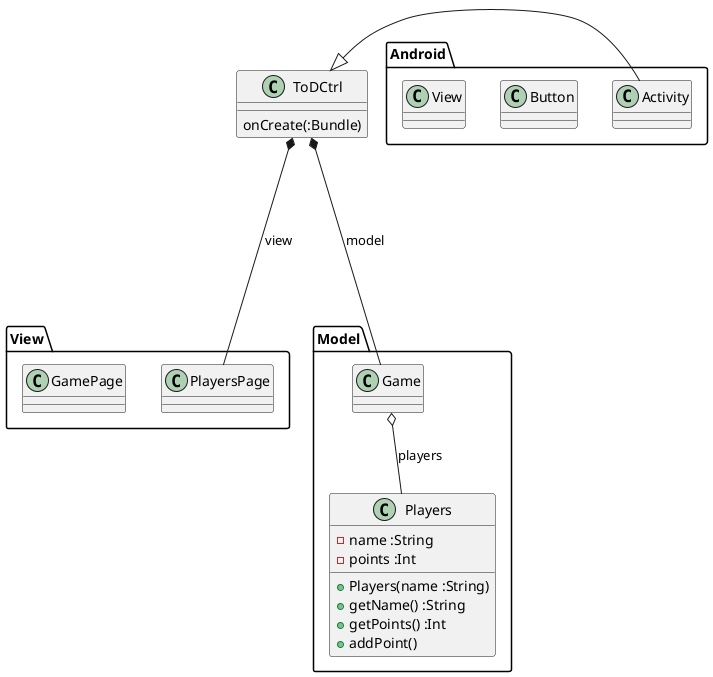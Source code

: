 @startuml

package Android{
    class Button
    class Activity
    class View
}

class ToDCtrl {
   onCreate(:Bundle)

}



package View {



    Class PlayersPage {

    }

    Class GamePage {

    }

}

package Model{

    class Players {
    -name :String
    -points :Int
    +Players(name :String)
    +getName() :String
    +getPoints() :Int
    +addPoint()
    }

    class Game{

    }
}

Game o-- Players :players
ToDCtrl<|-Activity
ToDCtrl*----Game :model
ToDCtrl*----PlayersPage :view

@enduml